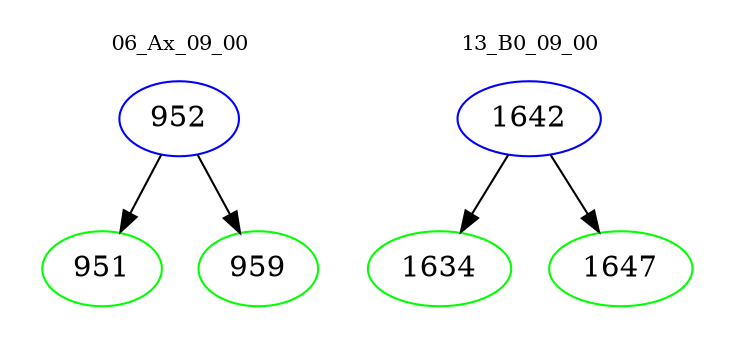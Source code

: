 digraph{
subgraph cluster_0 {
color = white
label = "06_Ax_09_00";
fontsize=10;
T0_952 [label="952", color="blue"]
T0_952 -> T0_951 [color="black"]
T0_951 [label="951", color="green"]
T0_952 -> T0_959 [color="black"]
T0_959 [label="959", color="green"]
}
subgraph cluster_1 {
color = white
label = "13_B0_09_00";
fontsize=10;
T1_1642 [label="1642", color="blue"]
T1_1642 -> T1_1634 [color="black"]
T1_1634 [label="1634", color="green"]
T1_1642 -> T1_1647 [color="black"]
T1_1647 [label="1647", color="green"]
}
}
